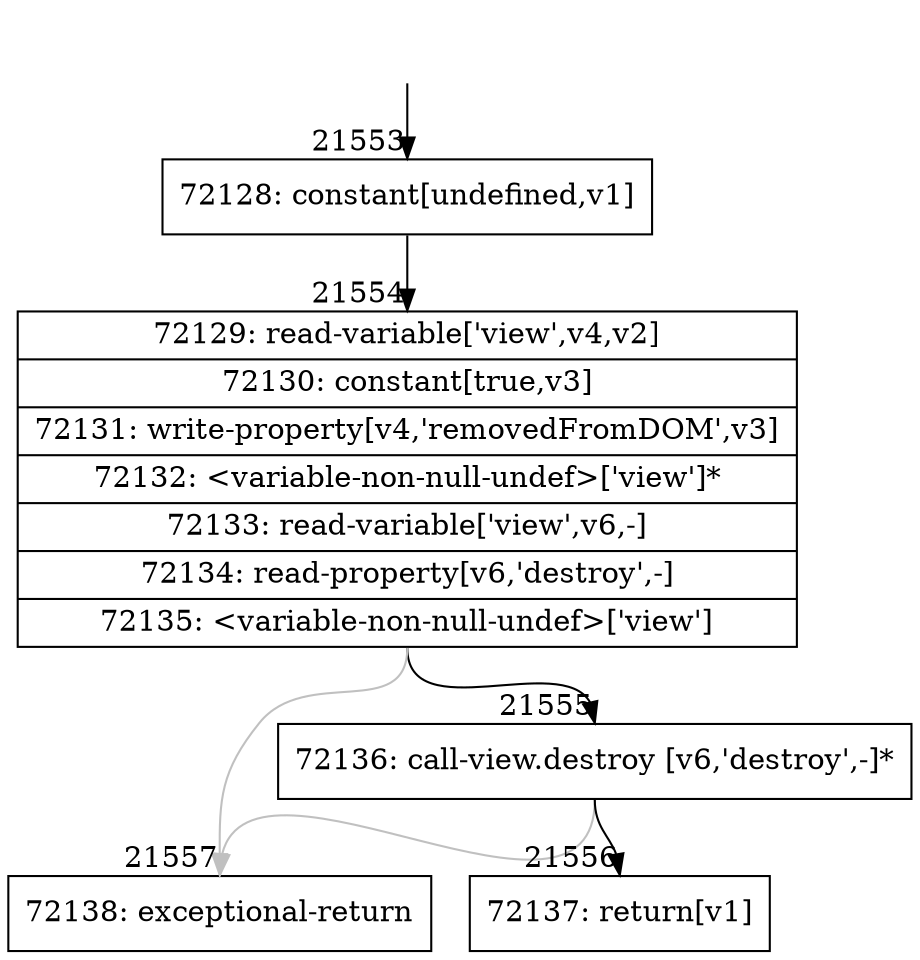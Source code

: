 digraph {
rankdir="TD"
BB_entry1881[shape=none,label=""];
BB_entry1881 -> BB21553 [tailport=s, headport=n, headlabel="    21553"]
BB21553 [shape=record label="{72128: constant[undefined,v1]}" ] 
BB21553 -> BB21554 [tailport=s, headport=n, headlabel="      21554"]
BB21554 [shape=record label="{72129: read-variable['view',v4,v2]|72130: constant[true,v3]|72131: write-property[v4,'removedFromDOM',v3]|72132: \<variable-non-null-undef\>['view']*|72133: read-variable['view',v6,-]|72134: read-property[v6,'destroy',-]|72135: \<variable-non-null-undef\>['view']}" ] 
BB21554 -> BB21555 [tailport=s, headport=n, headlabel="      21555"]
BB21554 -> BB21557 [tailport=s, headport=n, color=gray, headlabel="      21557"]
BB21555 [shape=record label="{72136: call-view.destroy [v6,'destroy',-]*}" ] 
BB21555 -> BB21556 [tailport=s, headport=n, headlabel="      21556"]
BB21555 -> BB21557 [tailport=s, headport=n, color=gray]
BB21556 [shape=record label="{72137: return[v1]}" ] 
BB21557 [shape=record label="{72138: exceptional-return}" ] 
//#$~ 40389
}
